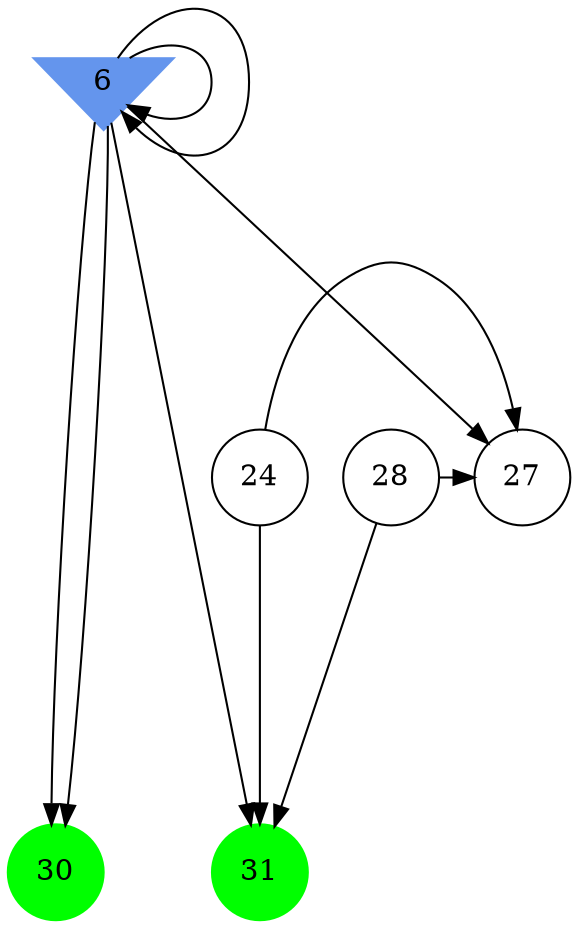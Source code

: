 digraph brain {
	ranksep=2.0;
	6 [shape=invtriangle,style=filled,color=cornflowerblue];
	24 [shape=circle,color=black];
	27 [shape=circle,color=black];
	28 [shape=circle,color=black];
	30 [shape=circle,style=filled,color=green];
	31 [shape=circle,style=filled,color=green];
	6	->	6;
	6	->	30;
	6	->	6;
	6	->	30;
	6	->	31;
	6	->	27;
	24	->	31;
	24	->	27;
	28	->	31;
	28	->	27;
	{ rank=same; 6; }
	{ rank=same; 24; 27; 28; }
	{ rank=same; 30; 31; }
}
